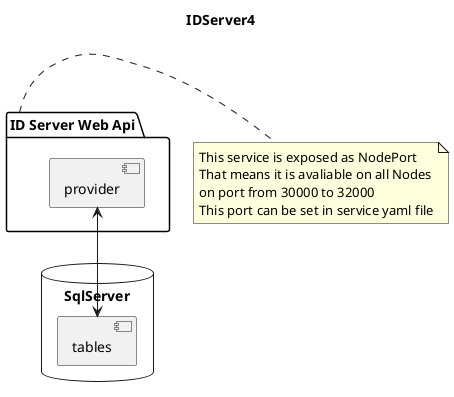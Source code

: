 @startuml
title IDServer4


database SqlServer as sql {
    [tables]
}

package "ID Server Web Api" as api{
    [provider] <-->[tables]
}
note right of api
This service is exposed as NodePort
That means it is avaliable on all Nodes
on port from 30000 to 32000
This port can be set in service yaml file
end note


@enduml